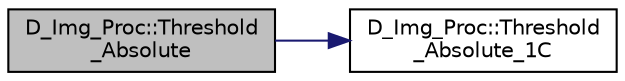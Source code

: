 digraph "D_Img_Proc::Threshold_Absolute"
{
 // LATEX_PDF_SIZE
  edge [fontname="Helvetica",fontsize="10",labelfontname="Helvetica",labelfontsize="10"];
  node [fontname="Helvetica",fontsize="10",shape=record];
  rankdir="LR";
  Node1 [label="D_Img_Proc::Threshold\l_Absolute",height=0.2,width=0.4,color="black", fillcolor="grey75", style="filled", fontcolor="black",tooltip=" "];
  Node1 -> Node2 [color="midnightblue",fontsize="10",style="solid",fontname="Helvetica"];
  Node2 [label="D_Img_Proc::Threshold\l_Absolute_1C",height=0.2,width=0.4,color="black", fillcolor="white", style="filled",URL="$class_d___img___proc.html#a24e2f06ffe01d53fef4c81f4ca5a22af",tooltip=" "];
}
